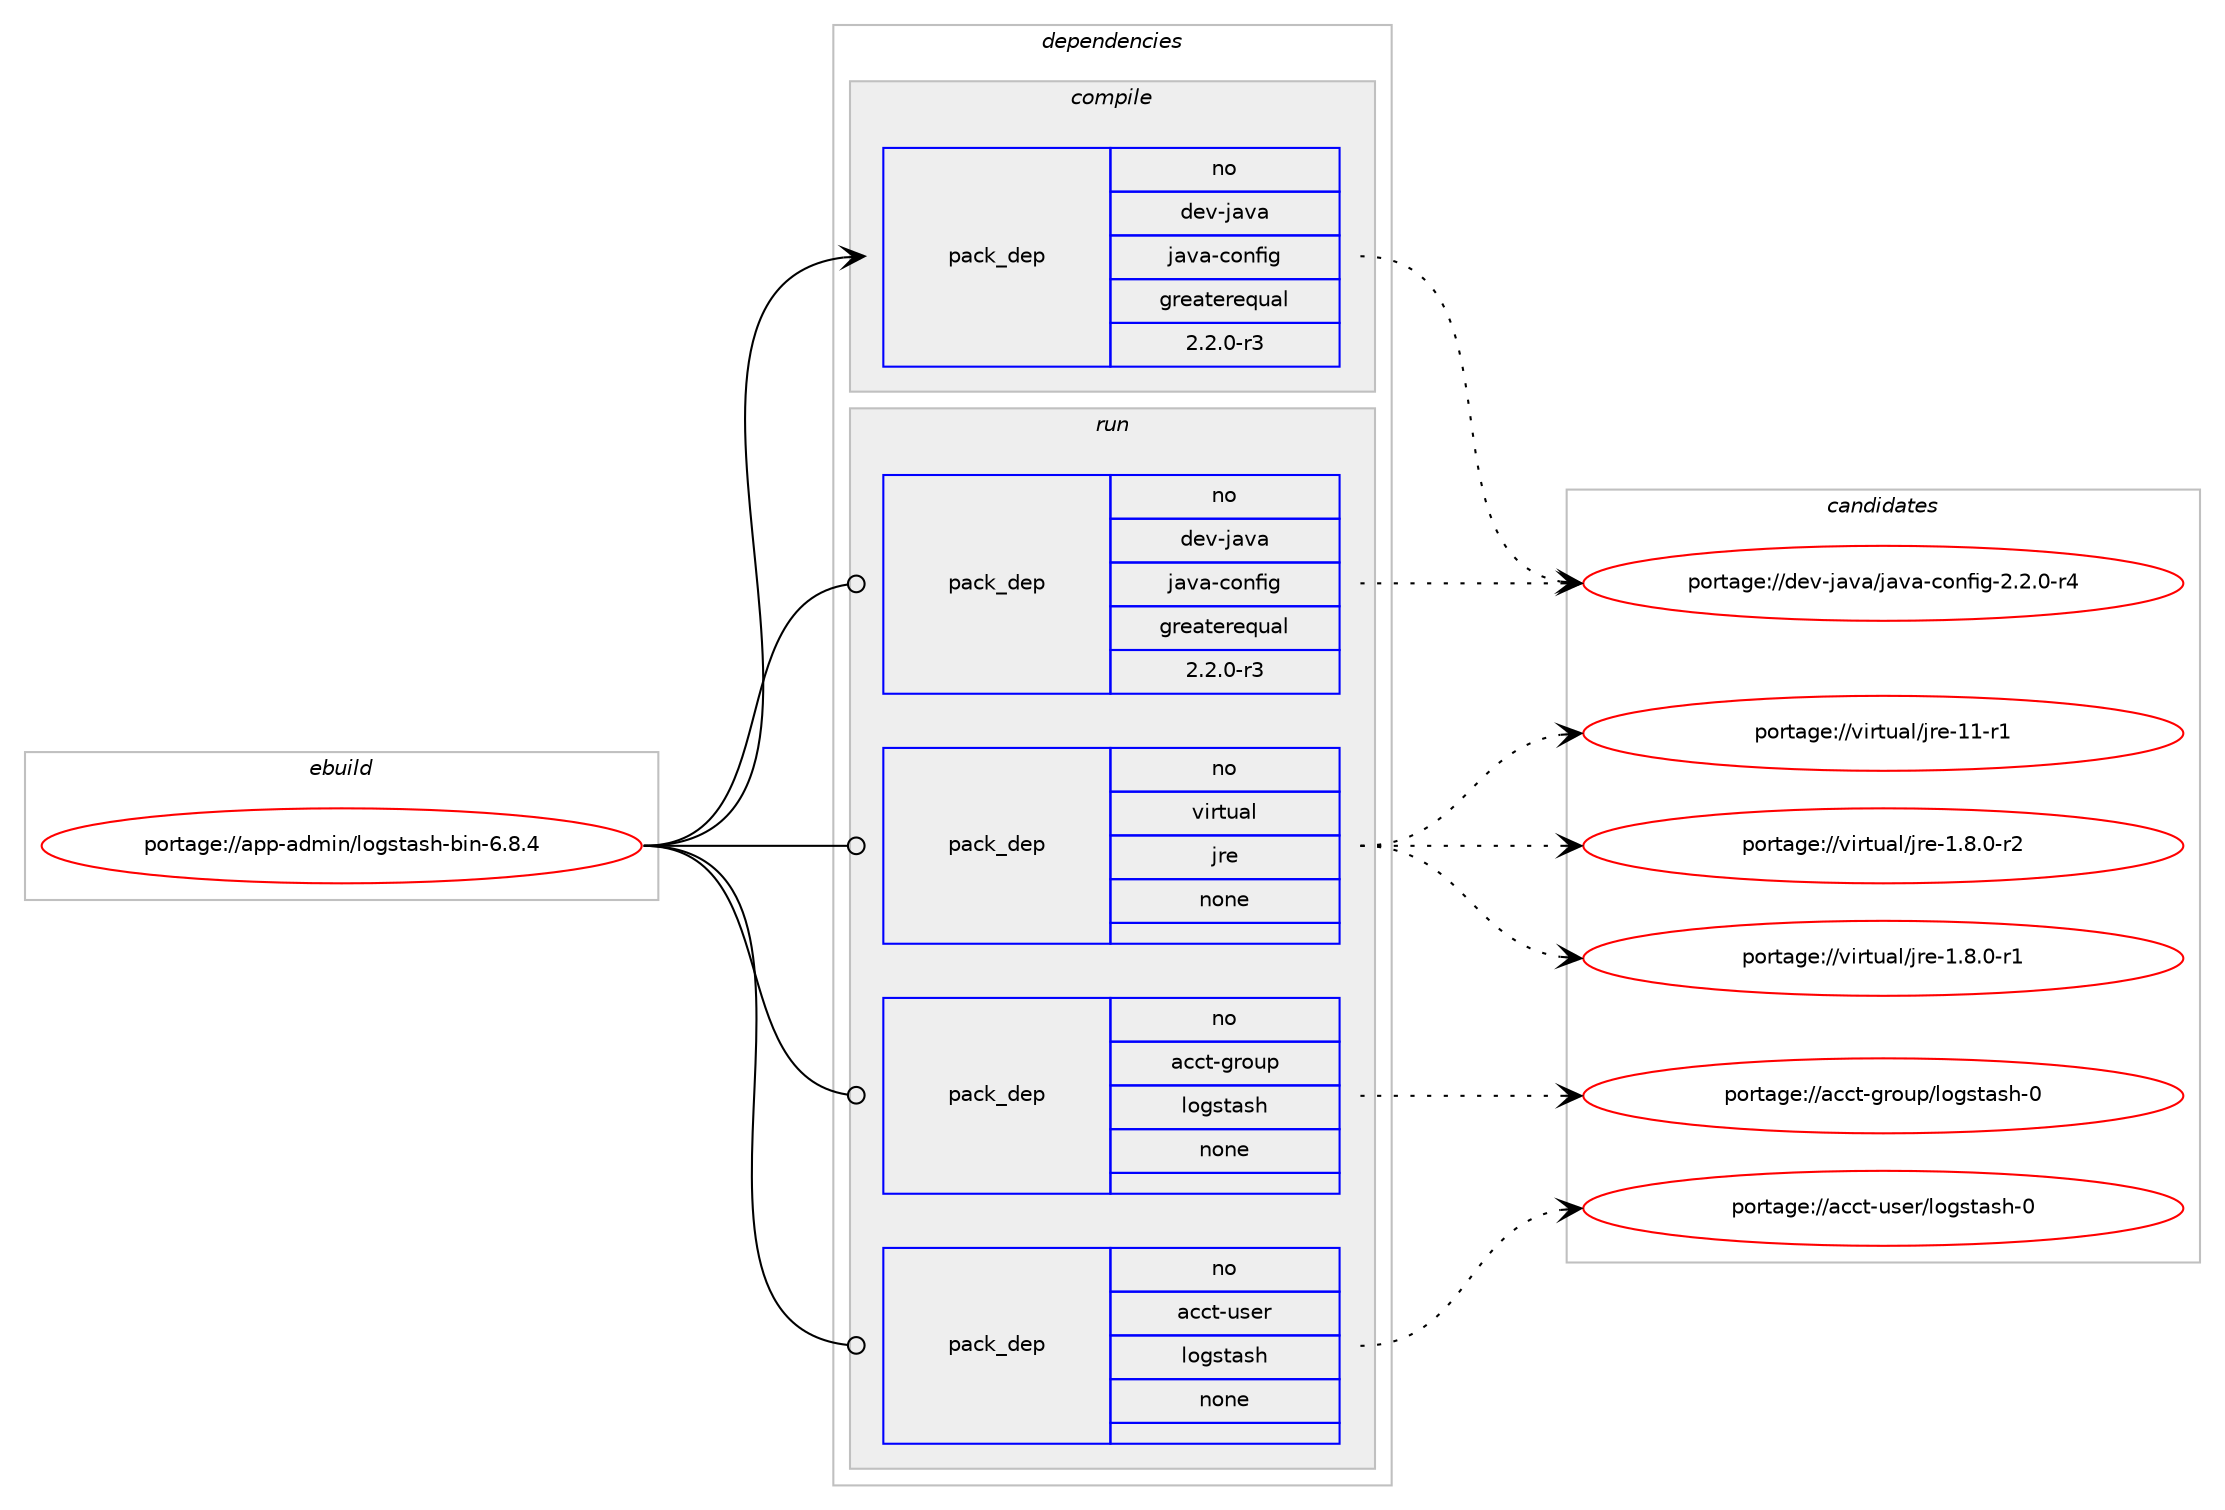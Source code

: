 digraph prolog {

# *************
# Graph options
# *************

newrank=true;
concentrate=true;
compound=true;
graph [rankdir=LR,fontname=Helvetica,fontsize=10,ranksep=1.5];#, ranksep=2.5, nodesep=0.2];
edge  [arrowhead=vee];
node  [fontname=Helvetica,fontsize=10];

# **********
# The ebuild
# **********

subgraph cluster_leftcol {
color=gray;
rank=same;
label=<<i>ebuild</i>>;
id [label="portage://app-admin/logstash-bin-6.8.4", color=red, width=4, href="../app-admin/logstash-bin-6.8.4.svg"];
}

# ****************
# The dependencies
# ****************

subgraph cluster_midcol {
color=gray;
label=<<i>dependencies</i>>;
subgraph cluster_compile {
fillcolor="#eeeeee";
style=filled;
label=<<i>compile</i>>;
subgraph pack491307 {
dependency654946 [label=<<TABLE BORDER="0" CELLBORDER="1" CELLSPACING="0" CELLPADDING="4" WIDTH="220"><TR><TD ROWSPAN="6" CELLPADDING="30">pack_dep</TD></TR><TR><TD WIDTH="110">no</TD></TR><TR><TD>dev-java</TD></TR><TR><TD>java-config</TD></TR><TR><TD>greaterequal</TD></TR><TR><TD>2.2.0-r3</TD></TR></TABLE>>, shape=none, color=blue];
}
id:e -> dependency654946:w [weight=20,style="solid",arrowhead="vee"];
}
subgraph cluster_compileandrun {
fillcolor="#eeeeee";
style=filled;
label=<<i>compile and run</i>>;
}
subgraph cluster_run {
fillcolor="#eeeeee";
style=filled;
label=<<i>run</i>>;
subgraph pack491308 {
dependency654947 [label=<<TABLE BORDER="0" CELLBORDER="1" CELLSPACING="0" CELLPADDING="4" WIDTH="220"><TR><TD ROWSPAN="6" CELLPADDING="30">pack_dep</TD></TR><TR><TD WIDTH="110">no</TD></TR><TR><TD>acct-group</TD></TR><TR><TD>logstash</TD></TR><TR><TD>none</TD></TR><TR><TD></TD></TR></TABLE>>, shape=none, color=blue];
}
id:e -> dependency654947:w [weight=20,style="solid",arrowhead="odot"];
subgraph pack491309 {
dependency654948 [label=<<TABLE BORDER="0" CELLBORDER="1" CELLSPACING="0" CELLPADDING="4" WIDTH="220"><TR><TD ROWSPAN="6" CELLPADDING="30">pack_dep</TD></TR><TR><TD WIDTH="110">no</TD></TR><TR><TD>acct-user</TD></TR><TR><TD>logstash</TD></TR><TR><TD>none</TD></TR><TR><TD></TD></TR></TABLE>>, shape=none, color=blue];
}
id:e -> dependency654948:w [weight=20,style="solid",arrowhead="odot"];
subgraph pack491310 {
dependency654949 [label=<<TABLE BORDER="0" CELLBORDER="1" CELLSPACING="0" CELLPADDING="4" WIDTH="220"><TR><TD ROWSPAN="6" CELLPADDING="30">pack_dep</TD></TR><TR><TD WIDTH="110">no</TD></TR><TR><TD>dev-java</TD></TR><TR><TD>java-config</TD></TR><TR><TD>greaterequal</TD></TR><TR><TD>2.2.0-r3</TD></TR></TABLE>>, shape=none, color=blue];
}
id:e -> dependency654949:w [weight=20,style="solid",arrowhead="odot"];
subgraph pack491311 {
dependency654950 [label=<<TABLE BORDER="0" CELLBORDER="1" CELLSPACING="0" CELLPADDING="4" WIDTH="220"><TR><TD ROWSPAN="6" CELLPADDING="30">pack_dep</TD></TR><TR><TD WIDTH="110">no</TD></TR><TR><TD>virtual</TD></TR><TR><TD>jre</TD></TR><TR><TD>none</TD></TR><TR><TD></TD></TR></TABLE>>, shape=none, color=blue];
}
id:e -> dependency654950:w [weight=20,style="solid",arrowhead="odot"];
}
}

# **************
# The candidates
# **************

subgraph cluster_choices {
rank=same;
color=gray;
label=<<i>candidates</i>>;

subgraph choice491307 {
color=black;
nodesep=1;
choice10010111845106971189747106971189745991111101021051034550465046484511452 [label="portage://dev-java/java-config-2.2.0-r4", color=red, width=4,href="../dev-java/java-config-2.2.0-r4.svg"];
dependency654946:e -> choice10010111845106971189747106971189745991111101021051034550465046484511452:w [style=dotted,weight="100"];
}
subgraph choice491308 {
color=black;
nodesep=1;
choice9799991164510311411111711247108111103115116971151044548 [label="portage://acct-group/logstash-0", color=red, width=4,href="../acct-group/logstash-0.svg"];
dependency654947:e -> choice9799991164510311411111711247108111103115116971151044548:w [style=dotted,weight="100"];
}
subgraph choice491309 {
color=black;
nodesep=1;
choice9799991164511711510111447108111103115116971151044548 [label="portage://acct-user/logstash-0", color=red, width=4,href="../acct-user/logstash-0.svg"];
dependency654948:e -> choice9799991164511711510111447108111103115116971151044548:w [style=dotted,weight="100"];
}
subgraph choice491310 {
color=black;
nodesep=1;
choice10010111845106971189747106971189745991111101021051034550465046484511452 [label="portage://dev-java/java-config-2.2.0-r4", color=red, width=4,href="../dev-java/java-config-2.2.0-r4.svg"];
dependency654949:e -> choice10010111845106971189747106971189745991111101021051034550465046484511452:w [style=dotted,weight="100"];
}
subgraph choice491311 {
color=black;
nodesep=1;
choice11810511411611797108471061141014549494511449 [label="portage://virtual/jre-11-r1", color=red, width=4,href="../virtual/jre-11-r1.svg"];
choice11810511411611797108471061141014549465646484511450 [label="portage://virtual/jre-1.8.0-r2", color=red, width=4,href="../virtual/jre-1.8.0-r2.svg"];
choice11810511411611797108471061141014549465646484511449 [label="portage://virtual/jre-1.8.0-r1", color=red, width=4,href="../virtual/jre-1.8.0-r1.svg"];
dependency654950:e -> choice11810511411611797108471061141014549494511449:w [style=dotted,weight="100"];
dependency654950:e -> choice11810511411611797108471061141014549465646484511450:w [style=dotted,weight="100"];
dependency654950:e -> choice11810511411611797108471061141014549465646484511449:w [style=dotted,weight="100"];
}
}

}

